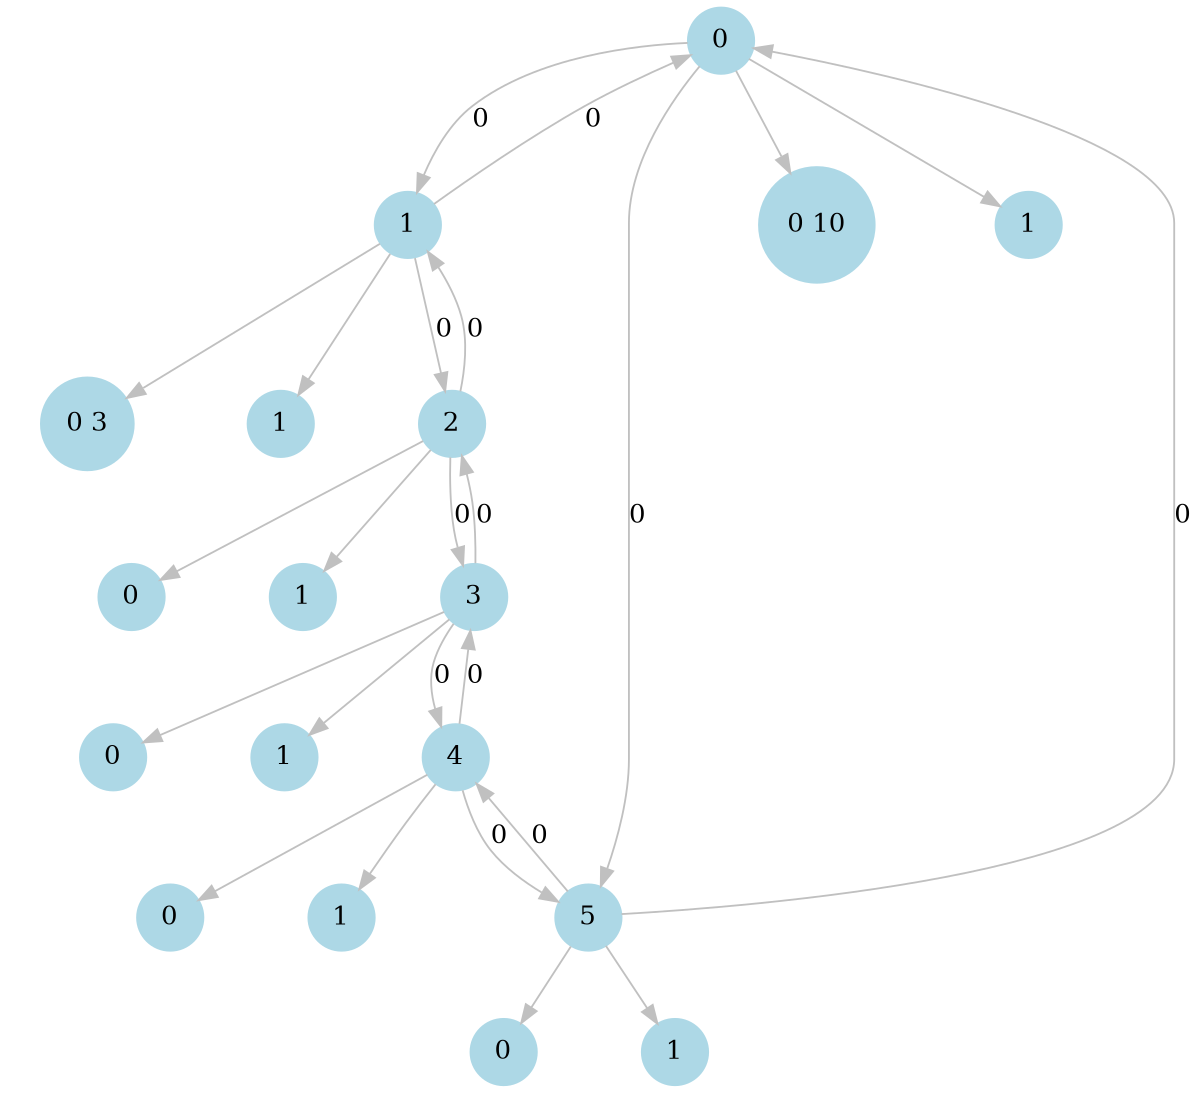 digraph G {
    node [shape=circle, style=filled, color=lightblue];
    edge [color=gray, penwidth=1];
    size="8,8";
    ratio="fill";
    0 -> 1 [label="0"];
    0 -> 5 [label="0"];
    0 -> 00;
    00 [label="0 10"];
    0 -> 10;
    10 [label="1"];
    1 -> 0 [label="0"];
    1 -> 2 [label="0"];
    1 -> 01;
    01 [label="0 3"];
    1 -> 11;
    11 [label="1"];
    2 -> 1 [label="0"];
    2 -> 3 [label="0"];
    2 -> 02;
    02 [label="0"];
    2 -> 12;
    12 [label="1"];
    3 -> 2 [label="0"];
    3 -> 4 [label="0"];
    3 -> 03;
    03 [label="0"];
    3 -> 13;
    13 [label="1"];
    4 -> 3 [label="0"];
    4 -> 5 [label="0"];
    4 -> 04;
    04 [label="0"];
    4 -> 14;
    14 [label="1"];
    5 -> 0 [label="0"];
    5 -> 4 [label="0"];
    5 -> 05;
    05 [label="0"];
    5 -> 15;
    15 [label="1"];
}
